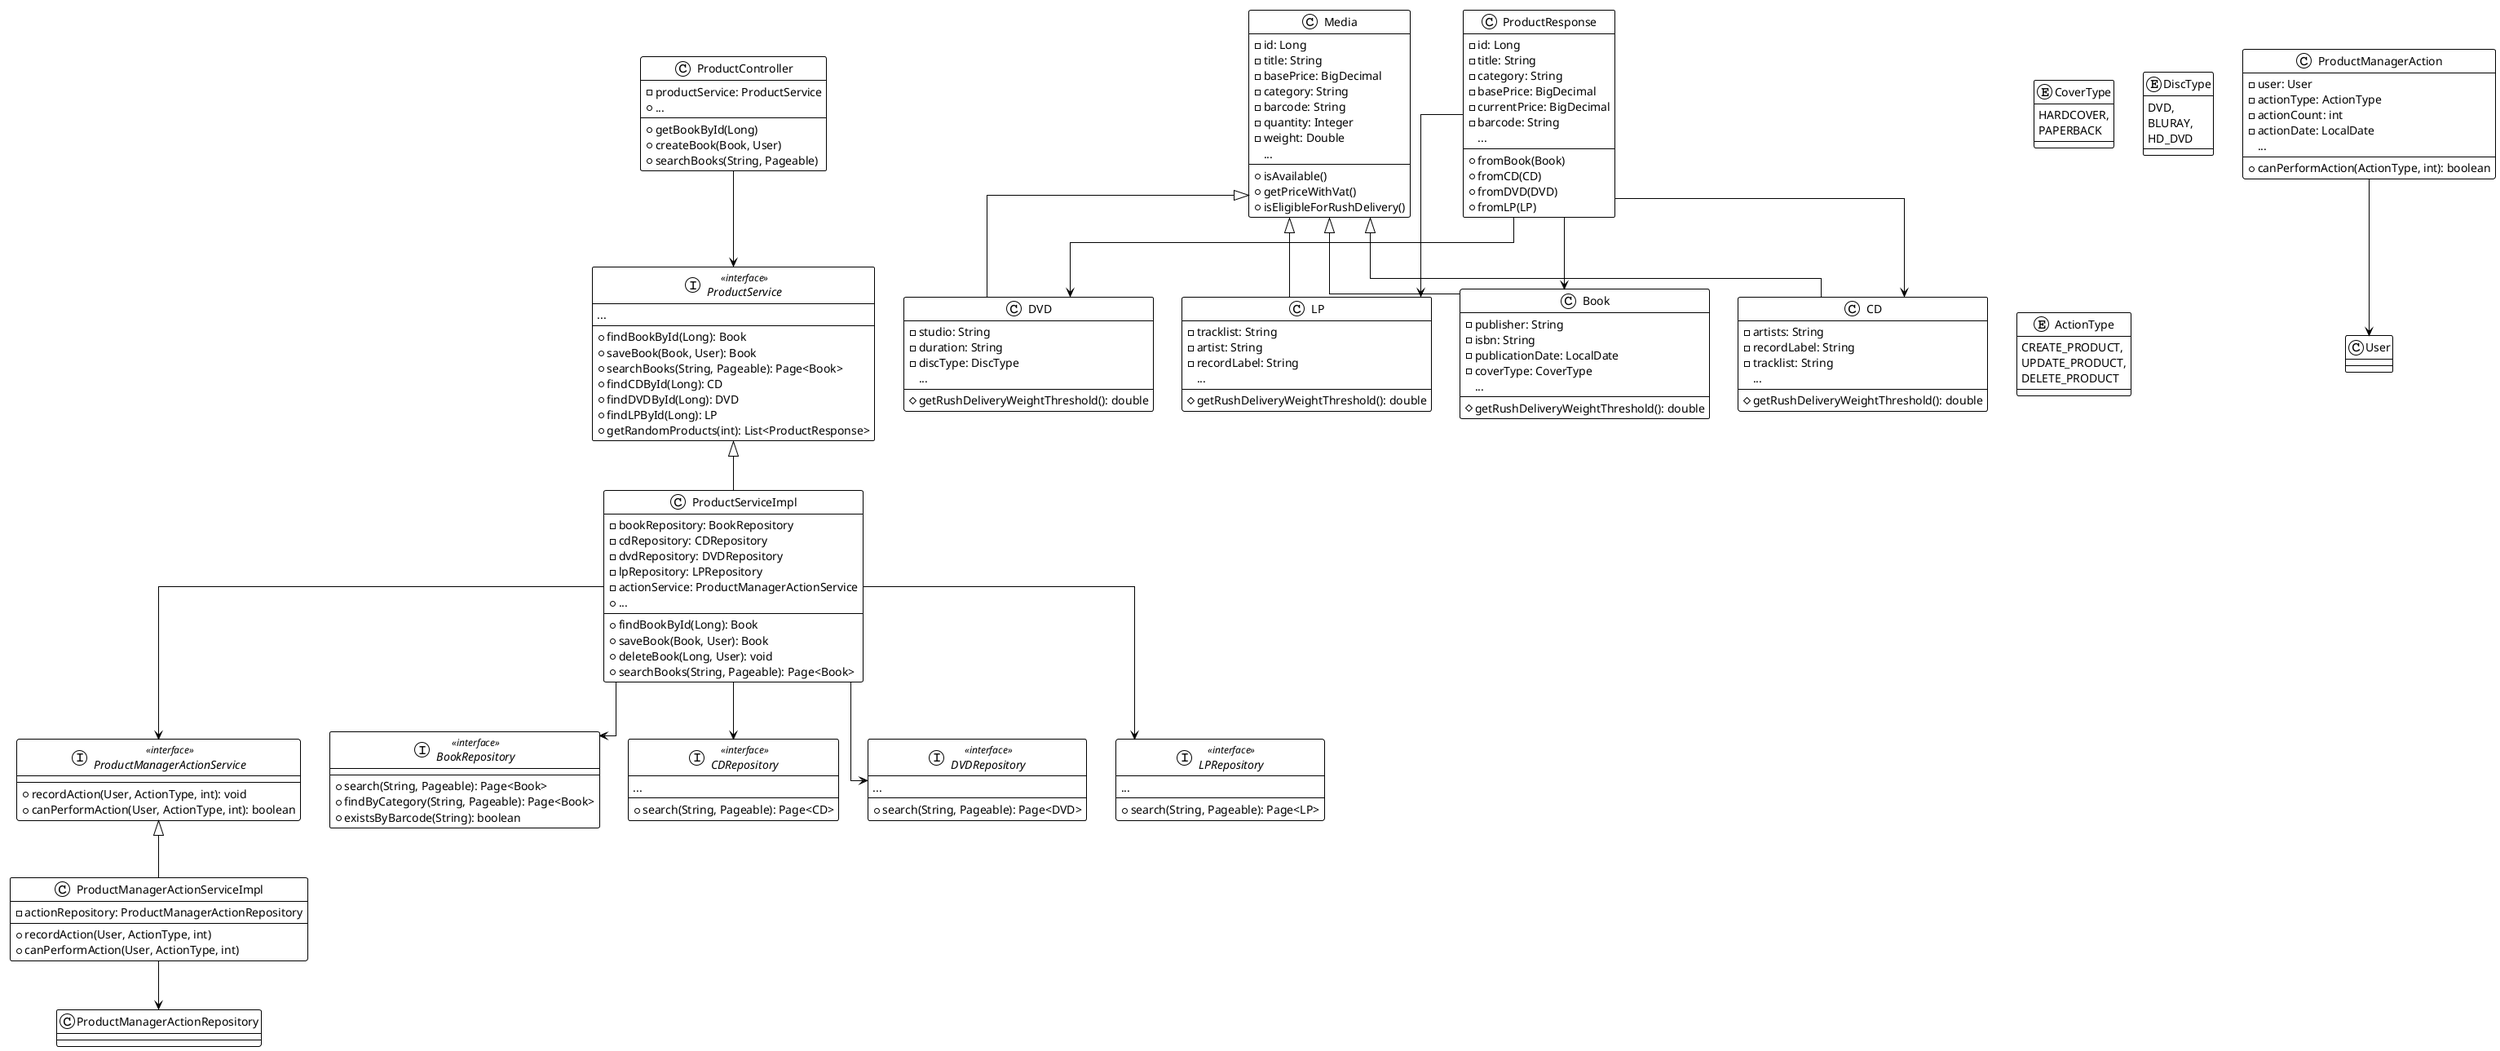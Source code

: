 @startuml
!theme plain
top to bottom direction
skinparam linetype ortho

' ==========
' Classes
' ==========
class Media {
  - id: Long
  - title: String
  - basePrice: BigDecimal
  - category: String
  - barcode: String
  - quantity: Integer
  - weight: Double
  ...
  + isAvailable()
  + getPriceWithVat()
  + isEligibleForRushDelivery()
}

class Book {
  - publisher: String
  - isbn: String
  - publicationDate: LocalDate
  - coverType: CoverType
  ...
  # getRushDeliveryWeightThreshold(): double
}

class CD {
  - artists: String
  - recordLabel: String
  - tracklist: String
  ...
  # getRushDeliveryWeightThreshold(): double
}

class DVD {
  - studio: String
  - duration: String
  - discType: DiscType
  ...
  # getRushDeliveryWeightThreshold(): double
}

class LP {
  - tracklist: String
  - artist: String
  - recordLabel: String
  ...
  # getRushDeliveryWeightThreshold(): double
}

enum CoverType {
  HARDCOVER,
  PAPERBACK
}

enum DiscType {
  DVD,
  BLURAY,
  HD_DVD
}

class ProductController {
  - productService: ProductService
  + getBookById(Long)
  + createBook(Book, User)
  + searchBooks(String, Pageable)
  + ...
}

interface ProductService << interface >> {
  + findBookById(Long): Book
  + saveBook(Book, User): Book
  + searchBooks(String, Pageable): Page<Book>
  + findCDById(Long): CD
  + findDVDById(Long): DVD
  + findLPById(Long): LP
  + getRandomProducts(int): List<ProductResponse>
  ...
}

class ProductServiceImpl {
  - bookRepository: BookRepository
  - cdRepository: CDRepository
  - dvdRepository: DVDRepository
  - lpRepository: LPRepository
  - actionService: ProductManagerActionService
  + findBookById(Long): Book
  + saveBook(Book, User): Book
  + deleteBook(Long, User): void
  + searchBooks(String, Pageable): Page<Book>
  + ...
}

class ProductManagerAction {
  - user: User
  - actionType: ActionType
  - actionCount: int
  - actionDate: LocalDate
  ...
  + canPerformAction(ActionType, int): boolean
}

enum ActionType {
  CREATE_PRODUCT,
  UPDATE_PRODUCT,
  DELETE_PRODUCT
}

interface ProductManagerActionService << interface >> {
  + recordAction(User, ActionType, int): void
  + canPerformAction(User, ActionType, int): boolean
}

class ProductManagerActionServiceImpl {
  - actionRepository: ProductManagerActionRepository
  + recordAction(User, ActionType, int)
  + canPerformAction(User, ActionType, int)
}

interface BookRepository << interface >> {
  + search(String, Pageable): Page<Book>
  + findByCategory(String, Pageable): Page<Book>
  + existsByBarcode(String): boolean
}

interface CDRepository << interface >> {
  + search(String, Pageable): Page<CD>
  ...
}

interface DVDRepository << interface >> {
  + search(String, Pageable): Page<DVD>
  ...
}

interface LPRepository << interface >> {
  + search(String, Pageable): Page<LP>
  ...
}

class ProductResponse {
  - id: Long
  - title: String
  - category: String
  - basePrice: BigDecimal
  - currentPrice: BigDecimal
  - barcode: String
  ...
  + fromBook(Book)
  + fromCD(CD)
  + fromDVD(DVD)
  + fromLP(LP)
}

' ==========
' Relationships
' ==========
Book -up-|> Media
CD   -up-|> Media
DVD  -up-|> Media
LP   -up-|> Media

ProductController --> ProductService
ProductServiceImpl -up-|> ProductService

ProductServiceImpl --> BookRepository
ProductServiceImpl --> CDRepository
ProductServiceImpl --> DVDRepository
ProductServiceImpl --> LPRepository
ProductServiceImpl --> ProductManagerActionService

ProductManagerActionServiceImpl -up-|> ProductManagerActionService
ProductManagerActionServiceImpl --> ProductManagerActionRepository
ProductManagerAction --> User

ProductResponse --> Book
ProductResponse --> CD
ProductResponse --> DVD
ProductResponse --> LP

@enduml

